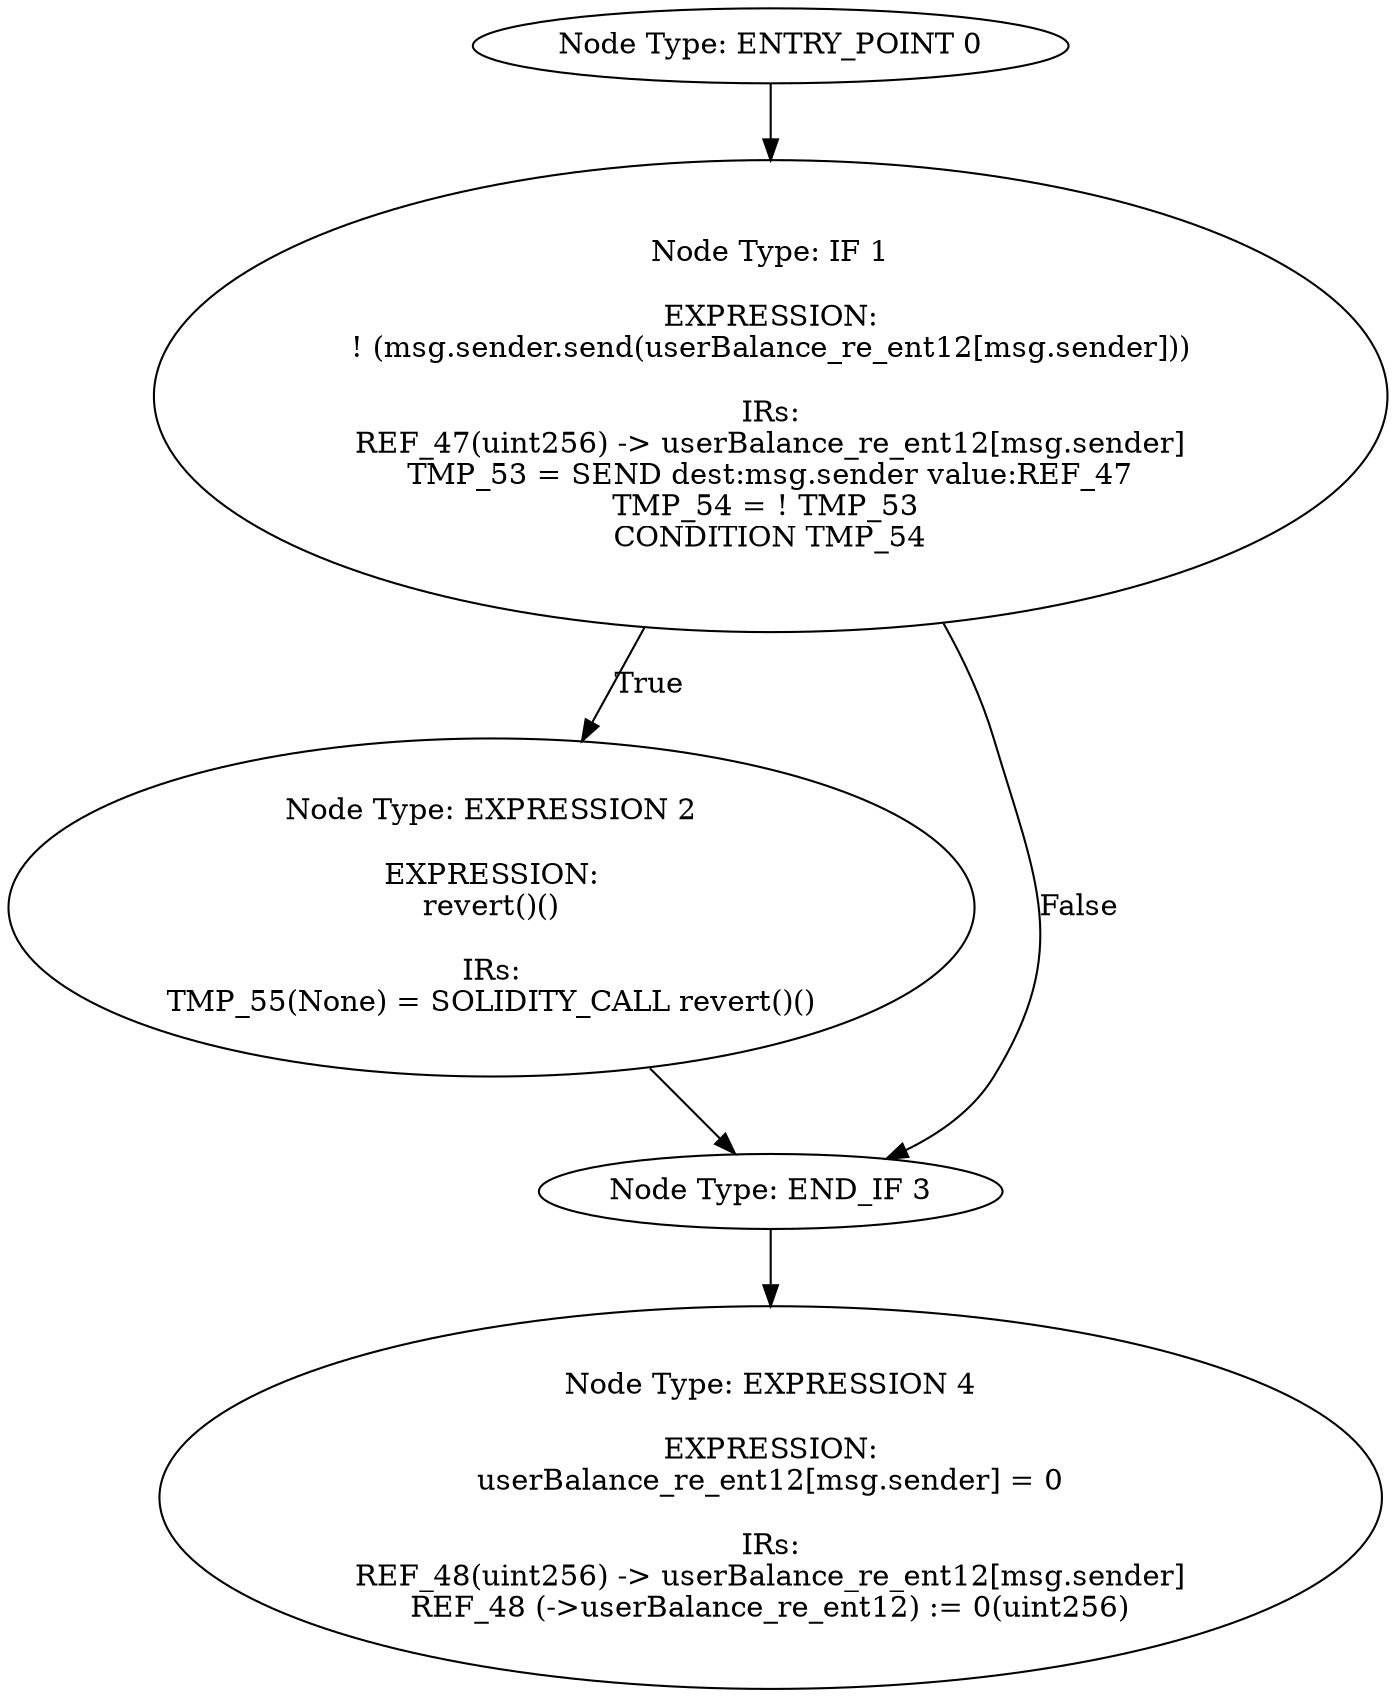 digraph{
0[label="Node Type: ENTRY_POINT 0
"];
0->1;
1[label="Node Type: IF 1

EXPRESSION:
! (msg.sender.send(userBalance_re_ent12[msg.sender]))

IRs:
REF_47(uint256) -> userBalance_re_ent12[msg.sender]
TMP_53 = SEND dest:msg.sender value:REF_47
TMP_54 = ! TMP_53 
CONDITION TMP_54"];
1->2[label="True"];
1->3[label="False"];
2[label="Node Type: EXPRESSION 2

EXPRESSION:
revert()()

IRs:
TMP_55(None) = SOLIDITY_CALL revert()()"];
2->3;
3[label="Node Type: END_IF 3
"];
3->4;
4[label="Node Type: EXPRESSION 4

EXPRESSION:
userBalance_re_ent12[msg.sender] = 0

IRs:
REF_48(uint256) -> userBalance_re_ent12[msg.sender]
REF_48 (->userBalance_re_ent12) := 0(uint256)"];
}
